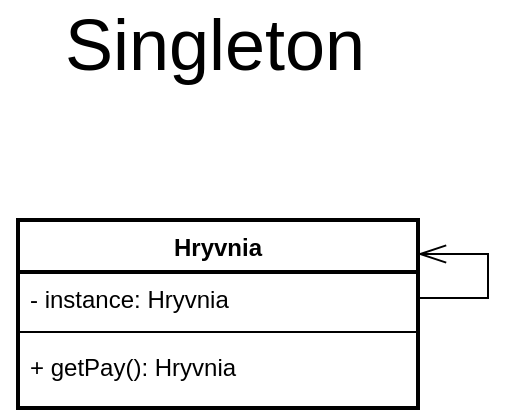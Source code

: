 <mxfile>
    <diagram name="Page-1" id="c4acf3e9-155e-7222-9cf6-157b1a14988f">
        <mxGraphModel dx="433" dy="320" grid="0" gridSize="10" guides="1" tooltips="1" connect="1" arrows="1" fold="1" page="1" pageScale="1" pageWidth="850" pageHeight="1100" background="none" math="0" shadow="0">
            <root>
                <mxCell id="0"/>
                <mxCell id="1" parent="0"/>
                <mxCell id="Gnr0yDt9QQ8g0LjmNMmj-32" value="Hryvnia" style="swimlane;fontStyle=1;align=center;verticalAlign=top;childLayout=stackLayout;horizontal=1;startSize=26;horizontalStack=0;resizeParent=1;resizeParentMax=0;resizeLast=0;collapsible=1;marginBottom=0;strokeWidth=2;" parent="1" vertex="1">
                    <mxGeometry x="339" y="211" width="200" height="94" as="geometry"/>
                </mxCell>
                <mxCell id="UhS0VNZAT0HBFiHcXleB-1" style="edgeStyle=orthogonalEdgeStyle;rounded=0;orthogonalLoop=1;jettySize=auto;html=1;exitX=1;exitY=0.5;exitDx=0;exitDy=0;endArrow=openThin;endFill=0;endSize=12;" parent="Gnr0yDt9QQ8g0LjmNMmj-32" source="Gnr0yDt9QQ8g0LjmNMmj-33" edge="1">
                    <mxGeometry relative="1" as="geometry">
                        <Array as="points">
                            <mxPoint x="235" y="39"/>
                            <mxPoint x="235" y="17"/>
                        </Array>
                        <mxPoint x="200" y="17" as="targetPoint"/>
                    </mxGeometry>
                </mxCell>
                <mxCell id="Gnr0yDt9QQ8g0LjmNMmj-33" value="- instance: Hryvnia" style="text;strokeColor=none;fillColor=none;align=left;verticalAlign=top;spacingLeft=4;spacingRight=4;overflow=hidden;rotatable=0;points=[[0,0.5],[1,0.5]];portConstraint=eastwest;" parent="Gnr0yDt9QQ8g0LjmNMmj-32" vertex="1">
                    <mxGeometry y="26" width="200" height="26" as="geometry"/>
                </mxCell>
                <mxCell id="Gnr0yDt9QQ8g0LjmNMmj-34" value="" style="line;strokeWidth=1;fillColor=none;align=left;verticalAlign=middle;spacingTop=-1;spacingLeft=3;spacingRight=3;rotatable=0;labelPosition=right;points=[];portConstraint=eastwest;" parent="Gnr0yDt9QQ8g0LjmNMmj-32" vertex="1">
                    <mxGeometry y="52" width="200" height="8" as="geometry"/>
                </mxCell>
                <mxCell id="Gnr0yDt9QQ8g0LjmNMmj-35" value="+ getPay(): Hryvnia" style="text;strokeColor=none;fillColor=none;align=left;verticalAlign=top;spacingLeft=4;spacingRight=4;overflow=hidden;rotatable=0;points=[[0,0.5],[1,0.5]];portConstraint=eastwest;" parent="Gnr0yDt9QQ8g0LjmNMmj-32" vertex="1">
                    <mxGeometry y="60" width="200" height="34" as="geometry"/>
                </mxCell>
                <mxCell id="Gnr0yDt9QQ8g0LjmNMmj-62" value="Singleton" style="text;html=1;strokeColor=none;fillColor=none;align=center;verticalAlign=middle;whiteSpace=wrap;rounded=0;fontSize=36;fontStyle=0;spacingTop=0;spacingLeft=0;" parent="1" vertex="1">
                    <mxGeometry x="330" y="103" width="215" height="40" as="geometry"/>
                </mxCell>
            </root>
        </mxGraphModel>
    </diagram>
</mxfile>